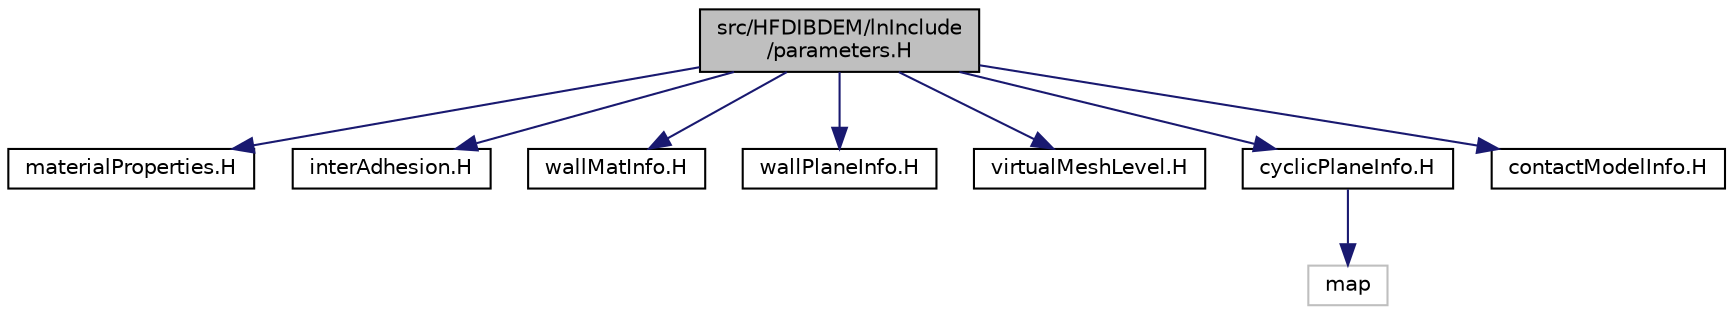 digraph "src/HFDIBDEM/lnInclude/parameters.H"
{
 // LATEX_PDF_SIZE
  edge [fontname="Helvetica",fontsize="10",labelfontname="Helvetica",labelfontsize="10"];
  node [fontname="Helvetica",fontsize="10",shape=record];
  Node1 [label="src/HFDIBDEM/lnInclude\l/parameters.H",height=0.2,width=0.4,color="black", fillcolor="grey75", style="filled", fontcolor="black",tooltip=" "];
  Node1 -> Node2 [color="midnightblue",fontsize="10",style="solid",fontname="Helvetica"];
  Node2 [label="materialProperties.H",height=0.2,width=0.4,color="black", fillcolor="white", style="filled",URL="$lnInclude_2materialProperties_8H.html",tooltip=" "];
  Node1 -> Node3 [color="midnightblue",fontsize="10",style="solid",fontname="Helvetica"];
  Node3 [label="interAdhesion.H",height=0.2,width=0.4,color="black", fillcolor="white", style="filled",URL="$lnInclude_2interAdhesion_8H.html",tooltip=" "];
  Node1 -> Node4 [color="midnightblue",fontsize="10",style="solid",fontname="Helvetica"];
  Node4 [label="wallMatInfo.H",height=0.2,width=0.4,color="black", fillcolor="white", style="filled",URL="$lnInclude_2wallMatInfo_8H.html",tooltip=" "];
  Node1 -> Node5 [color="midnightblue",fontsize="10",style="solid",fontname="Helvetica"];
  Node5 [label="wallPlaneInfo.H",height=0.2,width=0.4,color="black", fillcolor="white", style="filled",URL="$lnInclude_2wallPlaneInfo_8H.html",tooltip=" "];
  Node1 -> Node6 [color="midnightblue",fontsize="10",style="solid",fontname="Helvetica"];
  Node6 [label="virtualMeshLevel.H",height=0.2,width=0.4,color="black", fillcolor="white", style="filled",URL="$lnInclude_2virtualMeshLevel_8H.html",tooltip=" "];
  Node1 -> Node7 [color="midnightblue",fontsize="10",style="solid",fontname="Helvetica"];
  Node7 [label="cyclicPlaneInfo.H",height=0.2,width=0.4,color="black", fillcolor="white", style="filled",URL="$lnInclude_2cyclicPlaneInfo_8H.html",tooltip=" "];
  Node7 -> Node8 [color="midnightblue",fontsize="10",style="solid",fontname="Helvetica"];
  Node8 [label="map",height=0.2,width=0.4,color="grey75", fillcolor="white", style="filled",tooltip=" "];
  Node1 -> Node9 [color="midnightblue",fontsize="10",style="solid",fontname="Helvetica"];
  Node9 [label="contactModelInfo.H",height=0.2,width=0.4,color="black", fillcolor="white", style="filled",URL="$lnInclude_2contactModelInfo_8H.html",tooltip=" "];
}
